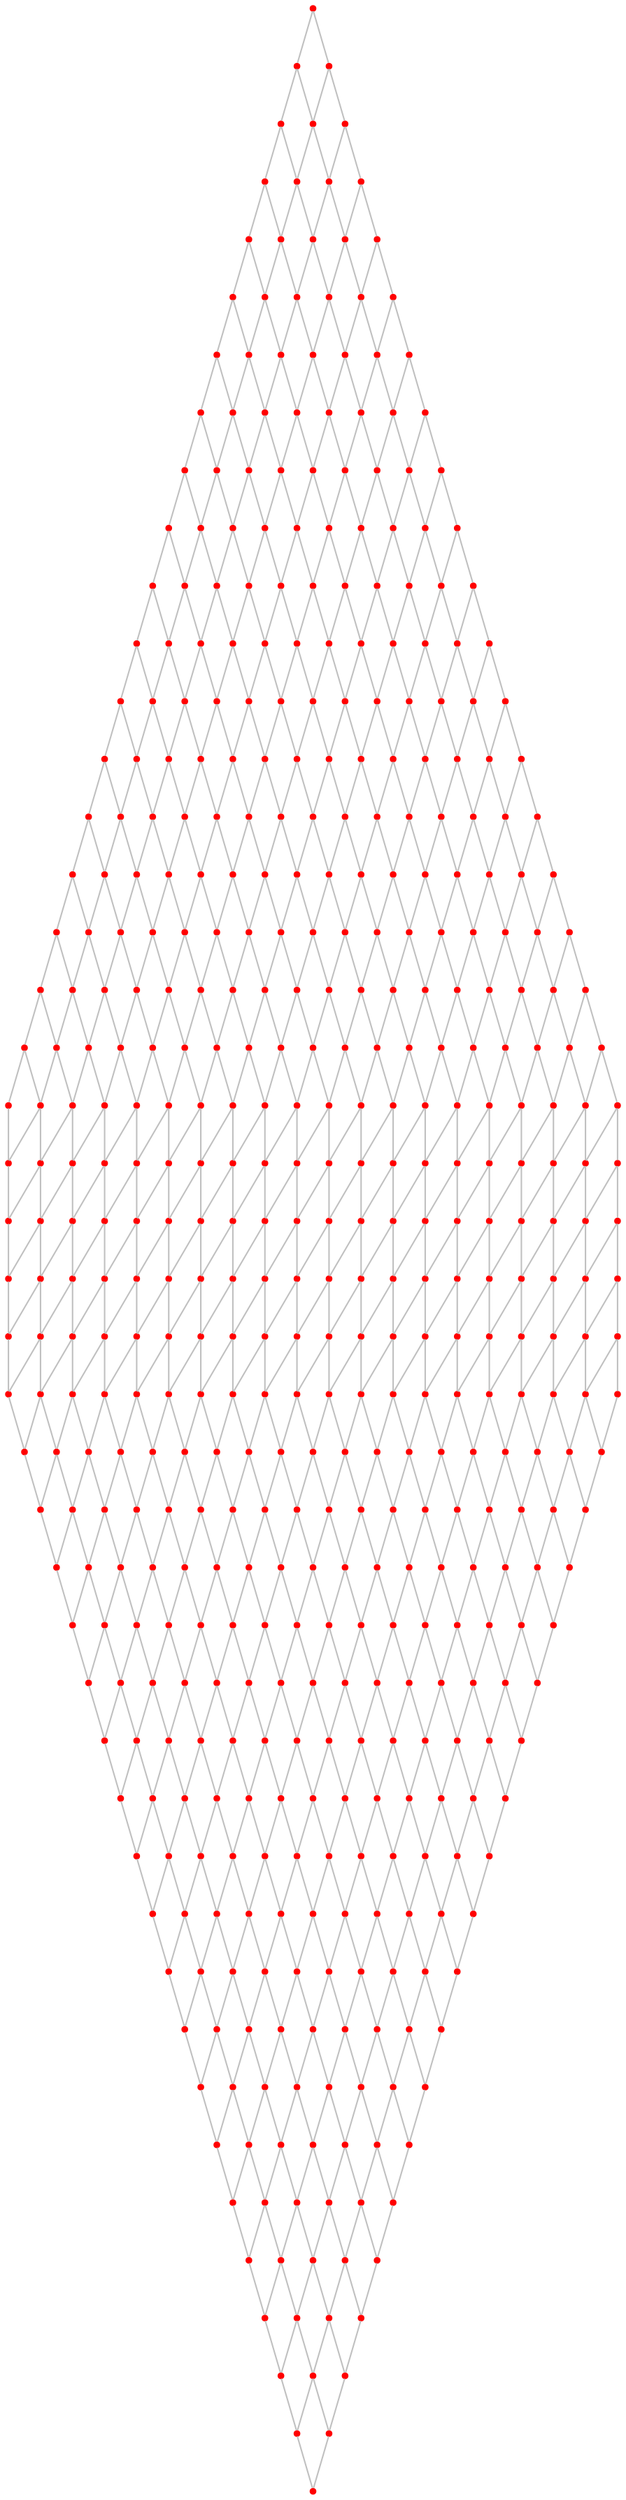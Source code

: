 graph {
	0 [color=red pos="0,0!" shape=point]
	1 [color=red pos="0,1!" shape=point]
	2 [color=red pos="0,2!" shape=point]
	3 [color=red pos="0,3!" shape=point]
	4 [color=red pos="0,4!" shape=point]
	5 [color=red pos="0,5!" shape=point]
	6 [color=red pos="0,6!" shape=point]
	7 [color=red pos="0,7!" shape=point]
	8 [color=red pos="0,8!" shape=point]
	9 [color=red pos="0,9!" shape=point]
	10 [color=red pos="0,10!" shape=point]
	11 [color=red pos="0,11!" shape=point]
	12 [color=red pos="0,12!" shape=point]
	13 [color=red pos="0,13!" shape=point]
	14 [color=red pos="0,14!" shape=point]
	15 [color=red pos="0,15!" shape=point]
	16 [color=red pos="0,16!" shape=point]
	17 [color=red pos="0,17!" shape=point]
	18 [color=red pos="0,18!" shape=point]
	19 [color=red pos="0,19!" shape=point]
	20 [color=red pos="1,0!" shape=point]
	21 [color=red pos="1,1!" shape=point]
	22 [color=red pos="1,2!" shape=point]
	23 [color=red pos="1,3!" shape=point]
	24 [color=red pos="1,4!" shape=point]
	25 [color=red pos="1,5!" shape=point]
	26 [color=red pos="1,6!" shape=point]
	27 [color=red pos="1,7!" shape=point]
	28 [color=red pos="1,8!" shape=point]
	29 [color=red pos="1,9!" shape=point]
	30 [color=red pos="1,10!" shape=point]
	31 [color=red pos="1,11!" shape=point]
	32 [color=red pos="1,12!" shape=point]
	33 [color=red pos="1,13!" shape=point]
	34 [color=red pos="1,14!" shape=point]
	35 [color=red pos="1,15!" shape=point]
	36 [color=red pos="1,16!" shape=point]
	37 [color=red pos="1,17!" shape=point]
	38 [color=red pos="1,18!" shape=point]
	39 [color=red pos="1,19!" shape=point]
	40 [color=red pos="2,0!" shape=point]
	41 [color=red pos="2,1!" shape=point]
	42 [color=red pos="2,2!" shape=point]
	43 [color=red pos="2,3!" shape=point]
	44 [color=red pos="2,4!" shape=point]
	45 [color=red pos="2,5!" shape=point]
	46 [color=red pos="2,6!" shape=point]
	47 [color=red pos="2,7!" shape=point]
	48 [color=red pos="2,8!" shape=point]
	49 [color=red pos="2,9!" shape=point]
	50 [color=red pos="2,10!" shape=point]
	51 [color=red pos="2,11!" shape=point]
	52 [color=red pos="2,12!" shape=point]
	53 [color=red pos="2,13!" shape=point]
	54 [color=red pos="2,14!" shape=point]
	55 [color=red pos="2,15!" shape=point]
	56 [color=red pos="2,16!" shape=point]
	57 [color=red pos="2,17!" shape=point]
	58 [color=red pos="2,18!" shape=point]
	59 [color=red pos="2,19!" shape=point]
	60 [color=red pos="3,0!" shape=point]
	61 [color=red pos="3,1!" shape=point]
	62 [color=red pos="3,2!" shape=point]
	63 [color=red pos="3,3!" shape=point]
	64 [color=red pos="3,4!" shape=point]
	65 [color=red pos="3,5!" shape=point]
	66 [color=red pos="3,6!" shape=point]
	67 [color=red pos="3,7!" shape=point]
	68 [color=red pos="3,8!" shape=point]
	69 [color=red pos="3,9!" shape=point]
	70 [color=red pos="3,10!" shape=point]
	71 [color=red pos="3,11!" shape=point]
	72 [color=red pos="3,12!" shape=point]
	73 [color=red pos="3,13!" shape=point]
	74 [color=red pos="3,14!" shape=point]
	75 [color=red pos="3,15!" shape=point]
	76 [color=red pos="3,16!" shape=point]
	77 [color=red pos="3,17!" shape=point]
	78 [color=red pos="3,18!" shape=point]
	79 [color=red pos="3,19!" shape=point]
	80 [color=red pos="4,0!" shape=point]
	81 [color=red pos="4,1!" shape=point]
	82 [color=red pos="4,2!" shape=point]
	83 [color=red pos="4,3!" shape=point]
	84 [color=red pos="4,4!" shape=point]
	85 [color=red pos="4,5!" shape=point]
	86 [color=red pos="4,6!" shape=point]
	87 [color=red pos="4,7!" shape=point]
	88 [color=red pos="4,8!" shape=point]
	89 [color=red pos="4,9!" shape=point]
	90 [color=red pos="4,10!" shape=point]
	91 [color=red pos="4,11!" shape=point]
	92 [color=red pos="4,12!" shape=point]
	93 [color=red pos="4,13!" shape=point]
	94 [color=red pos="4,14!" shape=point]
	95 [color=red pos="4,15!" shape=point]
	96 [color=red pos="4,16!" shape=point]
	97 [color=red pos="4,17!" shape=point]
	98 [color=red pos="4,18!" shape=point]
	99 [color=red pos="4,19!" shape=point]
	100 [color=red pos="5,0!" shape=point]
	101 [color=red pos="5,1!" shape=point]
	102 [color=red pos="5,2!" shape=point]
	103 [color=red pos="5,3!" shape=point]
	104 [color=red pos="5,4!" shape=point]
	105 [color=red pos="5,5!" shape=point]
	106 [color=red pos="5,6!" shape=point]
	107 [color=red pos="5,7!" shape=point]
	108 [color=red pos="5,8!" shape=point]
	109 [color=red pos="5,9!" shape=point]
	110 [color=red pos="5,10!" shape=point]
	111 [color=red pos="5,11!" shape=point]
	112 [color=red pos="5,12!" shape=point]
	113 [color=red pos="5,13!" shape=point]
	114 [color=red pos="5,14!" shape=point]
	115 [color=red pos="5,15!" shape=point]
	116 [color=red pos="5,16!" shape=point]
	117 [color=red pos="5,17!" shape=point]
	118 [color=red pos="5,18!" shape=point]
	119 [color=red pos="5,19!" shape=point]
	120 [color=red pos="6,0!" shape=point]
	121 [color=red pos="6,1!" shape=point]
	122 [color=red pos="6,2!" shape=point]
	123 [color=red pos="6,3!" shape=point]
	124 [color=red pos="6,4!" shape=point]
	125 [color=red pos="6,5!" shape=point]
	126 [color=red pos="6,6!" shape=point]
	127 [color=red pos="6,7!" shape=point]
	128 [color=red pos="6,8!" shape=point]
	129 [color=red pos="6,9!" shape=point]
	130 [color=red pos="6,10!" shape=point]
	131 [color=red pos="6,11!" shape=point]
	132 [color=red pos="6,12!" shape=point]
	133 [color=red pos="6,13!" shape=point]
	134 [color=red pos="6,14!" shape=point]
	135 [color=red pos="6,15!" shape=point]
	136 [color=red pos="6,16!" shape=point]
	137 [color=red pos="6,17!" shape=point]
	138 [color=red pos="6,18!" shape=point]
	139 [color=red pos="6,19!" shape=point]
	140 [color=red pos="7,0!" shape=point]
	141 [color=red pos="7,1!" shape=point]
	142 [color=red pos="7,2!" shape=point]
	143 [color=red pos="7,3!" shape=point]
	144 [color=red pos="7,4!" shape=point]
	145 [color=red pos="7,5!" shape=point]
	146 [color=red pos="7,6!" shape=point]
	147 [color=red pos="7,7!" shape=point]
	148 [color=red pos="7,8!" shape=point]
	149 [color=red pos="7,9!" shape=point]
	150 [color=red pos="7,10!" shape=point]
	151 [color=red pos="7,11!" shape=point]
	152 [color=red pos="7,12!" shape=point]
	153 [color=red pos="7,13!" shape=point]
	154 [color=red pos="7,14!" shape=point]
	155 [color=red pos="7,15!" shape=point]
	156 [color=red pos="7,16!" shape=point]
	157 [color=red pos="7,17!" shape=point]
	158 [color=red pos="7,18!" shape=point]
	159 [color=red pos="7,19!" shape=point]
	160 [color=red pos="8,0!" shape=point]
	161 [color=red pos="8,1!" shape=point]
	162 [color=red pos="8,2!" shape=point]
	163 [color=red pos="8,3!" shape=point]
	164 [color=red pos="8,4!" shape=point]
	165 [color=red pos="8,5!" shape=point]
	166 [color=red pos="8,6!" shape=point]
	167 [color=red pos="8,7!" shape=point]
	168 [color=red pos="8,8!" shape=point]
	169 [color=red pos="8,9!" shape=point]
	170 [color=red pos="8,10!" shape=point]
	171 [color=red pos="8,11!" shape=point]
	172 [color=red pos="8,12!" shape=point]
	173 [color=red pos="8,13!" shape=point]
	174 [color=red pos="8,14!" shape=point]
	175 [color=red pos="8,15!" shape=point]
	176 [color=red pos="8,16!" shape=point]
	177 [color=red pos="8,17!" shape=point]
	178 [color=red pos="8,18!" shape=point]
	179 [color=red pos="8,19!" shape=point]
	180 [color=red pos="9,0!" shape=point]
	181 [color=red pos="9,1!" shape=point]
	182 [color=red pos="9,2!" shape=point]
	183 [color=red pos="9,3!" shape=point]
	184 [color=red pos="9,4!" shape=point]
	185 [color=red pos="9,5!" shape=point]
	186 [color=red pos="9,6!" shape=point]
	187 [color=red pos="9,7!" shape=point]
	188 [color=red pos="9,8!" shape=point]
	189 [color=red pos="9,9!" shape=point]
	190 [color=red pos="9,10!" shape=point]
	191 [color=red pos="9,11!" shape=point]
	192 [color=red pos="9,12!" shape=point]
	193 [color=red pos="9,13!" shape=point]
	194 [color=red pos="9,14!" shape=point]
	195 [color=red pos="9,15!" shape=point]
	196 [color=red pos="9,16!" shape=point]
	197 [color=red pos="9,17!" shape=point]
	198 [color=red pos="9,18!" shape=point]
	199 [color=red pos="9,19!" shape=point]
	200 [color=red pos="10,0!" shape=point]
	201 [color=red pos="10,1!" shape=point]
	202 [color=red pos="10,2!" shape=point]
	203 [color=red pos="10,3!" shape=point]
	204 [color=red pos="10,4!" shape=point]
	205 [color=red pos="10,5!" shape=point]
	206 [color=red pos="10,6!" shape=point]
	207 [color=red pos="10,7!" shape=point]
	208 [color=red pos="10,8!" shape=point]
	209 [color=red pos="10,9!" shape=point]
	210 [color=red pos="10,10!" shape=point]
	211 [color=red pos="10,11!" shape=point]
	212 [color=red pos="10,12!" shape=point]
	213 [color=red pos="10,13!" shape=point]
	214 [color=red pos="10,14!" shape=point]
	215 [color=red pos="10,15!" shape=point]
	216 [color=red pos="10,16!" shape=point]
	217 [color=red pos="10,17!" shape=point]
	218 [color=red pos="10,18!" shape=point]
	219 [color=red pos="10,19!" shape=point]
	220 [color=red pos="11,0!" shape=point]
	221 [color=red pos="11,1!" shape=point]
	222 [color=red pos="11,2!" shape=point]
	223 [color=red pos="11,3!" shape=point]
	224 [color=red pos="11,4!" shape=point]
	225 [color=red pos="11,5!" shape=point]
	226 [color=red pos="11,6!" shape=point]
	227 [color=red pos="11,7!" shape=point]
	228 [color=red pos="11,8!" shape=point]
	229 [color=red pos="11,9!" shape=point]
	230 [color=red pos="11,10!" shape=point]
	231 [color=red pos="11,11!" shape=point]
	232 [color=red pos="11,12!" shape=point]
	233 [color=red pos="11,13!" shape=point]
	234 [color=red pos="11,14!" shape=point]
	235 [color=red pos="11,15!" shape=point]
	236 [color=red pos="11,16!" shape=point]
	237 [color=red pos="11,17!" shape=point]
	238 [color=red pos="11,18!" shape=point]
	239 [color=red pos="11,19!" shape=point]
	240 [color=red pos="12,0!" shape=point]
	241 [color=red pos="12,1!" shape=point]
	242 [color=red pos="12,2!" shape=point]
	243 [color=red pos="12,3!" shape=point]
	244 [color=red pos="12,4!" shape=point]
	245 [color=red pos="12,5!" shape=point]
	246 [color=red pos="12,6!" shape=point]
	247 [color=red pos="12,7!" shape=point]
	248 [color=red pos="12,8!" shape=point]
	249 [color=red pos="12,9!" shape=point]
	250 [color=red pos="12,10!" shape=point]
	251 [color=red pos="12,11!" shape=point]
	252 [color=red pos="12,12!" shape=point]
	253 [color=red pos="12,13!" shape=point]
	254 [color=red pos="12,14!" shape=point]
	255 [color=red pos="12,15!" shape=point]
	256 [color=red pos="12,16!" shape=point]
	257 [color=red pos="12,17!" shape=point]
	258 [color=red pos="12,18!" shape=point]
	259 [color=red pos="12,19!" shape=point]
	260 [color=red pos="13,0!" shape=point]
	261 [color=red pos="13,1!" shape=point]
	262 [color=red pos="13,2!" shape=point]
	263 [color=red pos="13,3!" shape=point]
	264 [color=red pos="13,4!" shape=point]
	265 [color=red pos="13,5!" shape=point]
	266 [color=red pos="13,6!" shape=point]
	267 [color=red pos="13,7!" shape=point]
	268 [color=red pos="13,8!" shape=point]
	269 [color=red pos="13,9!" shape=point]
	270 [color=red pos="13,10!" shape=point]
	271 [color=red pos="13,11!" shape=point]
	272 [color=red pos="13,12!" shape=point]
	273 [color=red pos="13,13!" shape=point]
	274 [color=red pos="13,14!" shape=point]
	275 [color=red pos="13,15!" shape=point]
	276 [color=red pos="13,16!" shape=point]
	277 [color=red pos="13,17!" shape=point]
	278 [color=red pos="13,18!" shape=point]
	279 [color=red pos="13,19!" shape=point]
	280 [color=red pos="14,0!" shape=point]
	281 [color=red pos="14,1!" shape=point]
	282 [color=red pos="14,2!" shape=point]
	283 [color=red pos="14,3!" shape=point]
	284 [color=red pos="14,4!" shape=point]
	285 [color=red pos="14,5!" shape=point]
	286 [color=red pos="14,6!" shape=point]
	287 [color=red pos="14,7!" shape=point]
	288 [color=red pos="14,8!" shape=point]
	289 [color=red pos="14,9!" shape=point]
	290 [color=red pos="14,10!" shape=point]
	291 [color=red pos="14,11!" shape=point]
	292 [color=red pos="14,12!" shape=point]
	293 [color=red pos="14,13!" shape=point]
	294 [color=red pos="14,14!" shape=point]
	295 [color=red pos="14,15!" shape=point]
	296 [color=red pos="14,16!" shape=point]
	297 [color=red pos="14,17!" shape=point]
	298 [color=red pos="14,18!" shape=point]
	299 [color=red pos="14,19!" shape=point]
	300 [color=red pos="15,0!" shape=point]
	301 [color=red pos="15,1!" shape=point]
	302 [color=red pos="15,2!" shape=point]
	303 [color=red pos="15,3!" shape=point]
	304 [color=red pos="15,4!" shape=point]
	305 [color=red pos="15,5!" shape=point]
	306 [color=red pos="15,6!" shape=point]
	307 [color=red pos="15,7!" shape=point]
	308 [color=red pos="15,8!" shape=point]
	309 [color=red pos="15,9!" shape=point]
	310 [color=red pos="15,10!" shape=point]
	311 [color=red pos="15,11!" shape=point]
	312 [color=red pos="15,12!" shape=point]
	313 [color=red pos="15,13!" shape=point]
	314 [color=red pos="15,14!" shape=point]
	315 [color=red pos="15,15!" shape=point]
	316 [color=red pos="15,16!" shape=point]
	317 [color=red pos="15,17!" shape=point]
	318 [color=red pos="15,18!" shape=point]
	319 [color=red pos="15,19!" shape=point]
	320 [color=red pos="16,0!" shape=point]
	321 [color=red pos="16,1!" shape=point]
	322 [color=red pos="16,2!" shape=point]
	323 [color=red pos="16,3!" shape=point]
	324 [color=red pos="16,4!" shape=point]
	325 [color=red pos="16,5!" shape=point]
	326 [color=red pos="16,6!" shape=point]
	327 [color=red pos="16,7!" shape=point]
	328 [color=red pos="16,8!" shape=point]
	329 [color=red pos="16,9!" shape=point]
	330 [color=red pos="16,10!" shape=point]
	331 [color=red pos="16,11!" shape=point]
	332 [color=red pos="16,12!" shape=point]
	333 [color=red pos="16,13!" shape=point]
	334 [color=red pos="16,14!" shape=point]
	335 [color=red pos="16,15!" shape=point]
	336 [color=red pos="16,16!" shape=point]
	337 [color=red pos="16,17!" shape=point]
	338 [color=red pos="16,18!" shape=point]
	339 [color=red pos="16,19!" shape=point]
	340 [color=red pos="17,0!" shape=point]
	341 [color=red pos="17,1!" shape=point]
	342 [color=red pos="17,2!" shape=point]
	343 [color=red pos="17,3!" shape=point]
	344 [color=red pos="17,4!" shape=point]
	345 [color=red pos="17,5!" shape=point]
	346 [color=red pos="17,6!" shape=point]
	347 [color=red pos="17,7!" shape=point]
	348 [color=red pos="17,8!" shape=point]
	349 [color=red pos="17,9!" shape=point]
	350 [color=red pos="17,10!" shape=point]
	351 [color=red pos="17,11!" shape=point]
	352 [color=red pos="17,12!" shape=point]
	353 [color=red pos="17,13!" shape=point]
	354 [color=red pos="17,14!" shape=point]
	355 [color=red pos="17,15!" shape=point]
	356 [color=red pos="17,16!" shape=point]
	357 [color=red pos="17,17!" shape=point]
	358 [color=red pos="17,18!" shape=point]
	359 [color=red pos="17,19!" shape=point]
	360 [color=red pos="18,0!" shape=point]
	361 [color=red pos="18,1!" shape=point]
	362 [color=red pos="18,2!" shape=point]
	363 [color=red pos="18,3!" shape=point]
	364 [color=red pos="18,4!" shape=point]
	365 [color=red pos="18,5!" shape=point]
	366 [color=red pos="18,6!" shape=point]
	367 [color=red pos="18,7!" shape=point]
	368 [color=red pos="18,8!" shape=point]
	369 [color=red pos="18,9!" shape=point]
	370 [color=red pos="18,10!" shape=point]
	371 [color=red pos="18,11!" shape=point]
	372 [color=red pos="18,12!" shape=point]
	373 [color=red pos="18,13!" shape=point]
	374 [color=red pos="18,14!" shape=point]
	375 [color=red pos="18,15!" shape=point]
	376 [color=red pos="18,16!" shape=point]
	377 [color=red pos="18,17!" shape=point]
	378 [color=red pos="18,18!" shape=point]
	379 [color=red pos="18,19!" shape=point]
	380 [color=red pos="19,0!" shape=point]
	381 [color=red pos="19,1!" shape=point]
	382 [color=red pos="19,2!" shape=point]
	383 [color=red pos="19,3!" shape=point]
	384 [color=red pos="19,4!" shape=point]
	385 [color=red pos="19,5!" shape=point]
	386 [color=red pos="19,6!" shape=point]
	387 [color=red pos="19,7!" shape=point]
	388 [color=red pos="19,8!" shape=point]
	389 [color=red pos="19,9!" shape=point]
	390 [color=red pos="19,10!" shape=point]
	391 [color=red pos="19,11!" shape=point]
	392 [color=red pos="19,12!" shape=point]
	393 [color=red pos="19,13!" shape=point]
	394 [color=red pos="19,14!" shape=point]
	395 [color=red pos="19,15!" shape=point]
	396 [color=red pos="19,16!" shape=point]
	397 [color=red pos="19,17!" shape=point]
	398 [color=red pos="19,18!" shape=point]
	399 [color=red pos="19,19!" shape=point]
	400 [color=red pos="20,0!" shape=point]
	401 [color=red pos="20,1!" shape=point]
	402 [color=red pos="20,2!" shape=point]
	403 [color=red pos="20,3!" shape=point]
	404 [color=red pos="20,4!" shape=point]
	405 [color=red pos="20,5!" shape=point]
	406 [color=red pos="20,6!" shape=point]
	407 [color=red pos="20,7!" shape=point]
	408 [color=red pos="20,8!" shape=point]
	409 [color=red pos="20,9!" shape=point]
	410 [color=red pos="20,10!" shape=point]
	411 [color=red pos="20,11!" shape=point]
	412 [color=red pos="20,12!" shape=point]
	413 [color=red pos="20,13!" shape=point]
	414 [color=red pos="20,14!" shape=point]
	415 [color=red pos="20,15!" shape=point]
	416 [color=red pos="20,16!" shape=point]
	417 [color=red pos="20,17!" shape=point]
	418 [color=red pos="20,18!" shape=point]
	419 [color=red pos="20,19!" shape=point]
	420 [color=red pos="21,0!" shape=point]
	421 [color=red pos="21,1!" shape=point]
	422 [color=red pos="21,2!" shape=point]
	423 [color=red pos="21,3!" shape=point]
	424 [color=red pos="21,4!" shape=point]
	425 [color=red pos="21,5!" shape=point]
	426 [color=red pos="21,6!" shape=point]
	427 [color=red pos="21,7!" shape=point]
	428 [color=red pos="21,8!" shape=point]
	429 [color=red pos="21,9!" shape=point]
	430 [color=red pos="21,10!" shape=point]
	431 [color=red pos="21,11!" shape=point]
	432 [color=red pos="21,12!" shape=point]
	433 [color=red pos="21,13!" shape=point]
	434 [color=red pos="21,14!" shape=point]
	435 [color=red pos="21,15!" shape=point]
	436 [color=red pos="21,16!" shape=point]
	437 [color=red pos="21,17!" shape=point]
	438 [color=red pos="21,18!" shape=point]
	439 [color=red pos="21,19!" shape=point]
	440 [color=red pos="22,0!" shape=point]
	441 [color=red pos="22,1!" shape=point]
	442 [color=red pos="22,2!" shape=point]
	443 [color=red pos="22,3!" shape=point]
	444 [color=red pos="22,4!" shape=point]
	445 [color=red pos="22,5!" shape=point]
	446 [color=red pos="22,6!" shape=point]
	447 [color=red pos="22,7!" shape=point]
	448 [color=red pos="22,8!" shape=point]
	449 [color=red pos="22,9!" shape=point]
	450 [color=red pos="22,10!" shape=point]
	451 [color=red pos="22,11!" shape=point]
	452 [color=red pos="22,12!" shape=point]
	453 [color=red pos="22,13!" shape=point]
	454 [color=red pos="22,14!" shape=point]
	455 [color=red pos="22,15!" shape=point]
	456 [color=red pos="22,16!" shape=point]
	457 [color=red pos="22,17!" shape=point]
	458 [color=red pos="22,18!" shape=point]
	459 [color=red pos="22,19!" shape=point]
	460 [color=red pos="23,0!" shape=point]
	461 [color=red pos="23,1!" shape=point]
	462 [color=red pos="23,2!" shape=point]
	463 [color=red pos="23,3!" shape=point]
	464 [color=red pos="23,4!" shape=point]
	465 [color=red pos="23,5!" shape=point]
	466 [color=red pos="23,6!" shape=point]
	467 [color=red pos="23,7!" shape=point]
	468 [color=red pos="23,8!" shape=point]
	469 [color=red pos="23,9!" shape=point]
	470 [color=red pos="23,10!" shape=point]
	471 [color=red pos="23,11!" shape=point]
	472 [color=red pos="23,12!" shape=point]
	473 [color=red pos="23,13!" shape=point]
	474 [color=red pos="23,14!" shape=point]
	475 [color=red pos="23,15!" shape=point]
	476 [color=red pos="23,16!" shape=point]
	477 [color=red pos="23,17!" shape=point]
	478 [color=red pos="23,18!" shape=point]
	479 [color=red pos="23,19!" shape=point]
	480 [color=red pos="24,0!" shape=point]
	481 [color=red pos="24,1!" shape=point]
	482 [color=red pos="24,2!" shape=point]
	483 [color=red pos="24,3!" shape=point]
	484 [color=red pos="24,4!" shape=point]
	485 [color=red pos="24,5!" shape=point]
	486 [color=red pos="24,6!" shape=point]
	487 [color=red pos="24,7!" shape=point]
	488 [color=red pos="24,8!" shape=point]
	489 [color=red pos="24,9!" shape=point]
	490 [color=red pos="24,10!" shape=point]
	491 [color=red pos="24,11!" shape=point]
	492 [color=red pos="24,12!" shape=point]
	493 [color=red pos="24,13!" shape=point]
	494 [color=red pos="24,14!" shape=point]
	495 [color=red pos="24,15!" shape=point]
	496 [color=red pos="24,16!" shape=point]
	497 [color=red pos="24,17!" shape=point]
	498 [color=red pos="24,18!" shape=point]
	499 [color=red pos="24,19!" shape=point]
	0 -- 1 [color=gray]
	0 -- 20 [color=gray]
	1 -- 2 [color=gray]
	1 -- 21 [color=gray]
	2 -- 3 [color=gray]
	2 -- 22 [color=gray]
	3 -- 4 [color=gray]
	3 -- 23 [color=gray]
	4 -- 5 [color=gray]
	4 -- 24 [color=gray]
	5 -- 6 [color=gray]
	5 -- 25 [color=gray]
	6 -- 7 [color=gray]
	6 -- 26 [color=gray]
	7 -- 8 [color=gray]
	7 -- 27 [color=gray]
	8 -- 9 [color=gray]
	8 -- 28 [color=gray]
	9 -- 10 [color=gray]
	9 -- 29 [color=gray]
	10 -- 11 [color=gray]
	10 -- 30 [color=gray]
	11 -- 12 [color=gray]
	11 -- 31 [color=gray]
	12 -- 13 [color=gray]
	12 -- 32 [color=gray]
	13 -- 14 [color=gray]
	13 -- 33 [color=gray]
	14 -- 15 [color=gray]
	14 -- 34 [color=gray]
	15 -- 16 [color=gray]
	15 -- 35 [color=gray]
	16 -- 17 [color=gray]
	16 -- 36 [color=gray]
	17 -- 18 [color=gray]
	17 -- 37 [color=gray]
	18 -- 19 [color=gray]
	18 -- 38 [color=gray]
	19 -- 39 [color=gray]
	20 -- 21 [color=gray]
	20 -- 40 [color=gray]
	21 -- 22 [color=gray]
	21 -- 41 [color=gray]
	22 -- 23 [color=gray]
	22 -- 42 [color=gray]
	23 -- 24 [color=gray]
	23 -- 43 [color=gray]
	24 -- 25 [color=gray]
	24 -- 44 [color=gray]
	25 -- 26 [color=gray]
	25 -- 45 [color=gray]
	26 -- 27 [color=gray]
	26 -- 46 [color=gray]
	27 -- 28 [color=gray]
	27 -- 47 [color=gray]
	28 -- 29 [color=gray]
	28 -- 48 [color=gray]
	29 -- 30 [color=gray]
	29 -- 49 [color=gray]
	30 -- 31 [color=gray]
	30 -- 50 [color=gray]
	31 -- 32 [color=gray]
	31 -- 51 [color=gray]
	32 -- 33 [color=gray]
	32 -- 52 [color=gray]
	33 -- 34 [color=gray]
	33 -- 53 [color=gray]
	34 -- 35 [color=gray]
	34 -- 54 [color=gray]
	35 -- 36 [color=gray]
	35 -- 55 [color=gray]
	36 -- 37 [color=gray]
	36 -- 56 [color=gray]
	37 -- 38 [color=gray]
	37 -- 57 [color=gray]
	38 -- 39 [color=gray]
	38 -- 58 [color=gray]
	39 -- 59 [color=gray]
	40 -- 41 [color=gray]
	40 -- 60 [color=gray]
	41 -- 42 [color=gray]
	41 -- 61 [color=gray]
	42 -- 43 [color=gray]
	42 -- 62 [color=gray]
	43 -- 44 [color=gray]
	43 -- 63 [color=gray]
	44 -- 45 [color=gray]
	44 -- 64 [color=gray]
	45 -- 46 [color=gray]
	45 -- 65 [color=gray]
	46 -- 47 [color=gray]
	46 -- 66 [color=gray]
	47 -- 48 [color=gray]
	47 -- 67 [color=gray]
	48 -- 49 [color=gray]
	48 -- 68 [color=gray]
	49 -- 50 [color=gray]
	49 -- 69 [color=gray]
	50 -- 51 [color=gray]
	50 -- 70 [color=gray]
	51 -- 52 [color=gray]
	51 -- 71 [color=gray]
	52 -- 53 [color=gray]
	52 -- 72 [color=gray]
	53 -- 54 [color=gray]
	53 -- 73 [color=gray]
	54 -- 55 [color=gray]
	54 -- 74 [color=gray]
	55 -- 56 [color=gray]
	55 -- 75 [color=gray]
	56 -- 57 [color=gray]
	56 -- 76 [color=gray]
	57 -- 58 [color=gray]
	57 -- 77 [color=gray]
	58 -- 59 [color=gray]
	58 -- 78 [color=gray]
	59 -- 79 [color=gray]
	60 -- 61 [color=gray]
	60 -- 80 [color=gray]
	61 -- 62 [color=gray]
	61 -- 81 [color=gray]
	62 -- 63 [color=gray]
	62 -- 82 [color=gray]
	63 -- 64 [color=gray]
	63 -- 83 [color=gray]
	64 -- 65 [color=gray]
	64 -- 84 [color=gray]
	65 -- 66 [color=gray]
	65 -- 85 [color=gray]
	66 -- 67 [color=gray]
	66 -- 86 [color=gray]
	67 -- 68 [color=gray]
	67 -- 87 [color=gray]
	68 -- 69 [color=gray]
	68 -- 88 [color=gray]
	69 -- 70 [color=gray]
	69 -- 89 [color=gray]
	70 -- 71 [color=gray]
	70 -- 90 [color=gray]
	71 -- 72 [color=gray]
	71 -- 91 [color=gray]
	72 -- 73 [color=gray]
	72 -- 92 [color=gray]
	73 -- 74 [color=gray]
	73 -- 93 [color=gray]
	74 -- 75 [color=gray]
	74 -- 94 [color=gray]
	75 -- 76 [color=gray]
	75 -- 95 [color=gray]
	76 -- 77 [color=gray]
	76 -- 96 [color=gray]
	77 -- 78 [color=gray]
	77 -- 97 [color=gray]
	78 -- 79 [color=gray]
	78 -- 98 [color=gray]
	79 -- 99 [color=gray]
	80 -- 81 [color=gray]
	80 -- 100 [color=gray]
	81 -- 82 [color=gray]
	81 -- 101 [color=gray]
	82 -- 83 [color=gray]
	82 -- 102 [color=gray]
	83 -- 84 [color=gray]
	83 -- 103 [color=gray]
	84 -- 85 [color=gray]
	84 -- 104 [color=gray]
	85 -- 86 [color=gray]
	85 -- 105 [color=gray]
	86 -- 87 [color=gray]
	86 -- 106 [color=gray]
	87 -- 88 [color=gray]
	87 -- 107 [color=gray]
	88 -- 89 [color=gray]
	88 -- 108 [color=gray]
	89 -- 90 [color=gray]
	89 -- 109 [color=gray]
	90 -- 91 [color=gray]
	90 -- 110 [color=gray]
	91 -- 92 [color=gray]
	91 -- 111 [color=gray]
	92 -- 93 [color=gray]
	92 -- 112 [color=gray]
	93 -- 94 [color=gray]
	93 -- 113 [color=gray]
	94 -- 95 [color=gray]
	94 -- 114 [color=gray]
	95 -- 96 [color=gray]
	95 -- 115 [color=gray]
	96 -- 97 [color=gray]
	96 -- 116 [color=gray]
	97 -- 98 [color=gray]
	97 -- 117 [color=gray]
	98 -- 99 [color=gray]
	98 -- 118 [color=gray]
	99 -- 119 [color=gray]
	100 -- 101 [color=gray]
	100 -- 120 [color=gray]
	101 -- 102 [color=gray]
	101 -- 121 [color=gray]
	102 -- 103 [color=gray]
	102 -- 122 [color=gray]
	103 -- 104 [color=gray]
	103 -- 123 [color=gray]
	104 -- 105 [color=gray]
	104 -- 124 [color=gray]
	105 -- 106 [color=gray]
	105 -- 125 [color=gray]
	106 -- 107 [color=gray]
	106 -- 126 [color=gray]
	107 -- 108 [color=gray]
	107 -- 127 [color=gray]
	108 -- 109 [color=gray]
	108 -- 128 [color=gray]
	109 -- 110 [color=gray]
	109 -- 129 [color=gray]
	110 -- 111 [color=gray]
	110 -- 130 [color=gray]
	111 -- 112 [color=gray]
	111 -- 131 [color=gray]
	112 -- 113 [color=gray]
	112 -- 132 [color=gray]
	113 -- 114 [color=gray]
	113 -- 133 [color=gray]
	114 -- 115 [color=gray]
	114 -- 134 [color=gray]
	115 -- 116 [color=gray]
	115 -- 135 [color=gray]
	116 -- 117 [color=gray]
	116 -- 136 [color=gray]
	117 -- 118 [color=gray]
	117 -- 137 [color=gray]
	118 -- 119 [color=gray]
	118 -- 138 [color=gray]
	119 -- 139 [color=gray]
	120 -- 121 [color=gray]
	120 -- 140 [color=gray]
	121 -- 122 [color=gray]
	121 -- 141 [color=gray]
	122 -- 123 [color=gray]
	122 -- 142 [color=gray]
	123 -- 124 [color=gray]
	123 -- 143 [color=gray]
	124 -- 125 [color=gray]
	124 -- 144 [color=gray]
	125 -- 126 [color=gray]
	125 -- 145 [color=gray]
	126 -- 127 [color=gray]
	126 -- 146 [color=gray]
	127 -- 128 [color=gray]
	127 -- 147 [color=gray]
	128 -- 129 [color=gray]
	128 -- 148 [color=gray]
	129 -- 130 [color=gray]
	129 -- 149 [color=gray]
	130 -- 131 [color=gray]
	130 -- 150 [color=gray]
	131 -- 132 [color=gray]
	131 -- 151 [color=gray]
	132 -- 133 [color=gray]
	132 -- 152 [color=gray]
	133 -- 134 [color=gray]
	133 -- 153 [color=gray]
	134 -- 135 [color=gray]
	134 -- 154 [color=gray]
	135 -- 136 [color=gray]
	135 -- 155 [color=gray]
	136 -- 137 [color=gray]
	136 -- 156 [color=gray]
	137 -- 138 [color=gray]
	137 -- 157 [color=gray]
	138 -- 139 [color=gray]
	138 -- 158 [color=gray]
	139 -- 159 [color=gray]
	140 -- 141 [color=gray]
	140 -- 160 [color=gray]
	141 -- 142 [color=gray]
	141 -- 161 [color=gray]
	142 -- 143 [color=gray]
	142 -- 162 [color=gray]
	143 -- 144 [color=gray]
	143 -- 163 [color=gray]
	144 -- 145 [color=gray]
	144 -- 164 [color=gray]
	145 -- 146 [color=gray]
	145 -- 165 [color=gray]
	146 -- 147 [color=gray]
	146 -- 166 [color=gray]
	147 -- 148 [color=gray]
	147 -- 167 [color=gray]
	148 -- 149 [color=gray]
	148 -- 168 [color=gray]
	149 -- 150 [color=gray]
	149 -- 169 [color=gray]
	150 -- 151 [color=gray]
	150 -- 170 [color=gray]
	151 -- 152 [color=gray]
	151 -- 171 [color=gray]
	152 -- 153 [color=gray]
	152 -- 172 [color=gray]
	153 -- 154 [color=gray]
	153 -- 173 [color=gray]
	154 -- 155 [color=gray]
	154 -- 174 [color=gray]
	155 -- 156 [color=gray]
	155 -- 175 [color=gray]
	156 -- 157 [color=gray]
	156 -- 176 [color=gray]
	157 -- 158 [color=gray]
	157 -- 177 [color=gray]
	158 -- 159 [color=gray]
	158 -- 178 [color=gray]
	159 -- 179 [color=gray]
	160 -- 161 [color=gray]
	160 -- 180 [color=gray]
	161 -- 162 [color=gray]
	161 -- 181 [color=gray]
	162 -- 163 [color=gray]
	162 -- 182 [color=gray]
	163 -- 164 [color=gray]
	163 -- 183 [color=gray]
	164 -- 165 [color=gray]
	164 -- 184 [color=gray]
	165 -- 166 [color=gray]
	165 -- 185 [color=gray]
	166 -- 167 [color=gray]
	166 -- 186 [color=gray]
	167 -- 168 [color=gray]
	167 -- 187 [color=gray]
	168 -- 169 [color=gray]
	168 -- 188 [color=gray]
	169 -- 170 [color=gray]
	169 -- 189 [color=gray]
	170 -- 171 [color=gray]
	170 -- 190 [color=gray]
	171 -- 172 [color=gray]
	171 -- 191 [color=gray]
	172 -- 173 [color=gray]
	172 -- 192 [color=gray]
	173 -- 174 [color=gray]
	173 -- 193 [color=gray]
	174 -- 175 [color=gray]
	174 -- 194 [color=gray]
	175 -- 176 [color=gray]
	175 -- 195 [color=gray]
	176 -- 177 [color=gray]
	176 -- 196 [color=gray]
	177 -- 178 [color=gray]
	177 -- 197 [color=gray]
	178 -- 179 [color=gray]
	178 -- 198 [color=gray]
	179 -- 199 [color=gray]
	180 -- 181 [color=gray]
	180 -- 200 [color=gray]
	181 -- 182 [color=gray]
	181 -- 201 [color=gray]
	182 -- 183 [color=gray]
	182 -- 202 [color=gray]
	183 -- 184 [color=gray]
	183 -- 203 [color=gray]
	184 -- 185 [color=gray]
	184 -- 204 [color=gray]
	185 -- 186 [color=gray]
	185 -- 205 [color=gray]
	186 -- 187 [color=gray]
	186 -- 206 [color=gray]
	187 -- 188 [color=gray]
	187 -- 207 [color=gray]
	188 -- 189 [color=gray]
	188 -- 208 [color=gray]
	189 -- 190 [color=gray]
	189 -- 209 [color=gray]
	190 -- 191 [color=gray]
	190 -- 210 [color=gray]
	191 -- 192 [color=gray]
	191 -- 211 [color=gray]
	192 -- 193 [color=gray]
	192 -- 212 [color=gray]
	193 -- 194 [color=gray]
	193 -- 213 [color=gray]
	194 -- 195 [color=gray]
	194 -- 214 [color=gray]
	195 -- 196 [color=gray]
	195 -- 215 [color=gray]
	196 -- 197 [color=gray]
	196 -- 216 [color=gray]
	197 -- 198 [color=gray]
	197 -- 217 [color=gray]
	198 -- 199 [color=gray]
	198 -- 218 [color=gray]
	199 -- 219 [color=gray]
	200 -- 201 [color=gray]
	200 -- 220 [color=gray]
	201 -- 202 [color=gray]
	201 -- 221 [color=gray]
	202 -- 203 [color=gray]
	202 -- 222 [color=gray]
	203 -- 204 [color=gray]
	203 -- 223 [color=gray]
	204 -- 205 [color=gray]
	204 -- 224 [color=gray]
	205 -- 206 [color=gray]
	205 -- 225 [color=gray]
	206 -- 207 [color=gray]
	206 -- 226 [color=gray]
	207 -- 208 [color=gray]
	207 -- 227 [color=gray]
	208 -- 209 [color=gray]
	208 -- 228 [color=gray]
	209 -- 210 [color=gray]
	209 -- 229 [color=gray]
	210 -- 211 [color=gray]
	210 -- 230 [color=gray]
	211 -- 212 [color=gray]
	211 -- 231 [color=gray]
	212 -- 213 [color=gray]
	212 -- 232 [color=gray]
	213 -- 214 [color=gray]
	213 -- 233 [color=gray]
	214 -- 215 [color=gray]
	214 -- 234 [color=gray]
	215 -- 216 [color=gray]
	215 -- 235 [color=gray]
	216 -- 217 [color=gray]
	216 -- 236 [color=gray]
	217 -- 218 [color=gray]
	217 -- 237 [color=gray]
	218 -- 219 [color=gray]
	218 -- 238 [color=gray]
	219 -- 239 [color=gray]
	220 -- 221 [color=gray]
	220 -- 240 [color=gray]
	221 -- 222 [color=gray]
	221 -- 241 [color=gray]
	222 -- 223 [color=gray]
	222 -- 242 [color=gray]
	223 -- 224 [color=gray]
	223 -- 243 [color=gray]
	224 -- 225 [color=gray]
	224 -- 244 [color=gray]
	225 -- 226 [color=gray]
	225 -- 245 [color=gray]
	226 -- 227 [color=gray]
	226 -- 246 [color=gray]
	227 -- 228 [color=gray]
	227 -- 247 [color=gray]
	228 -- 229 [color=gray]
	228 -- 248 [color=gray]
	229 -- 230 [color=gray]
	229 -- 249 [color=gray]
	230 -- 231 [color=gray]
	230 -- 250 [color=gray]
	231 -- 232 [color=gray]
	231 -- 251 [color=gray]
	232 -- 233 [color=gray]
	232 -- 252 [color=gray]
	233 -- 234 [color=gray]
	233 -- 253 [color=gray]
	234 -- 235 [color=gray]
	234 -- 254 [color=gray]
	235 -- 236 [color=gray]
	235 -- 255 [color=gray]
	236 -- 237 [color=gray]
	236 -- 256 [color=gray]
	237 -- 238 [color=gray]
	237 -- 257 [color=gray]
	238 -- 239 [color=gray]
	238 -- 258 [color=gray]
	239 -- 259 [color=gray]
	240 -- 241 [color=gray]
	240 -- 260 [color=gray]
	241 -- 242 [color=gray]
	241 -- 261 [color=gray]
	242 -- 243 [color=gray]
	242 -- 262 [color=gray]
	243 -- 244 [color=gray]
	243 -- 263 [color=gray]
	244 -- 245 [color=gray]
	244 -- 264 [color=gray]
	245 -- 246 [color=gray]
	245 -- 265 [color=gray]
	246 -- 247 [color=gray]
	246 -- 266 [color=gray]
	247 -- 248 [color=gray]
	247 -- 267 [color=gray]
	248 -- 249 [color=gray]
	248 -- 268 [color=gray]
	249 -- 250 [color=gray]
	249 -- 269 [color=gray]
	250 -- 251 [color=gray]
	250 -- 270 [color=gray]
	251 -- 252 [color=gray]
	251 -- 271 [color=gray]
	252 -- 253 [color=gray]
	252 -- 272 [color=gray]
	253 -- 254 [color=gray]
	253 -- 273 [color=gray]
	254 -- 255 [color=gray]
	254 -- 274 [color=gray]
	255 -- 256 [color=gray]
	255 -- 275 [color=gray]
	256 -- 257 [color=gray]
	256 -- 276 [color=gray]
	257 -- 258 [color=gray]
	257 -- 277 [color=gray]
	258 -- 259 [color=gray]
	258 -- 278 [color=gray]
	259 -- 279 [color=gray]
	260 -- 261 [color=gray]
	260 -- 280 [color=gray]
	261 -- 262 [color=gray]
	261 -- 281 [color=gray]
	262 -- 263 [color=gray]
	262 -- 282 [color=gray]
	263 -- 264 [color=gray]
	263 -- 283 [color=gray]
	264 -- 265 [color=gray]
	264 -- 284 [color=gray]
	265 -- 266 [color=gray]
	265 -- 285 [color=gray]
	266 -- 267 [color=gray]
	266 -- 286 [color=gray]
	267 -- 268 [color=gray]
	267 -- 287 [color=gray]
	268 -- 269 [color=gray]
	268 -- 288 [color=gray]
	269 -- 270 [color=gray]
	269 -- 289 [color=gray]
	270 -- 271 [color=gray]
	270 -- 290 [color=gray]
	271 -- 272 [color=gray]
	271 -- 291 [color=gray]
	272 -- 273 [color=gray]
	272 -- 292 [color=gray]
	273 -- 274 [color=gray]
	273 -- 293 [color=gray]
	274 -- 275 [color=gray]
	274 -- 294 [color=gray]
	275 -- 276 [color=gray]
	275 -- 295 [color=gray]
	276 -- 277 [color=gray]
	276 -- 296 [color=gray]
	277 -- 278 [color=gray]
	277 -- 297 [color=gray]
	278 -- 279 [color=gray]
	278 -- 298 [color=gray]
	279 -- 299 [color=gray]
	280 -- 281 [color=gray]
	280 -- 300 [color=gray]
	281 -- 282 [color=gray]
	281 -- 301 [color=gray]
	282 -- 283 [color=gray]
	282 -- 302 [color=gray]
	283 -- 284 [color=gray]
	283 -- 303 [color=gray]
	284 -- 285 [color=gray]
	284 -- 304 [color=gray]
	285 -- 286 [color=gray]
	285 -- 305 [color=gray]
	286 -- 287 [color=gray]
	286 -- 306 [color=gray]
	287 -- 288 [color=gray]
	287 -- 307 [color=gray]
	288 -- 289 [color=gray]
	288 -- 308 [color=gray]
	289 -- 290 [color=gray]
	289 -- 309 [color=gray]
	290 -- 291 [color=gray]
	290 -- 310 [color=gray]
	291 -- 292 [color=gray]
	291 -- 311 [color=gray]
	292 -- 293 [color=gray]
	292 -- 312 [color=gray]
	293 -- 294 [color=gray]
	293 -- 313 [color=gray]
	294 -- 295 [color=gray]
	294 -- 314 [color=gray]
	295 -- 296 [color=gray]
	295 -- 315 [color=gray]
	296 -- 297 [color=gray]
	296 -- 316 [color=gray]
	297 -- 298 [color=gray]
	297 -- 317 [color=gray]
	298 -- 299 [color=gray]
	298 -- 318 [color=gray]
	299 -- 319 [color=gray]
	300 -- 301 [color=gray]
	300 -- 320 [color=gray]
	301 -- 302 [color=gray]
	301 -- 321 [color=gray]
	302 -- 303 [color=gray]
	302 -- 322 [color=gray]
	303 -- 304 [color=gray]
	303 -- 323 [color=gray]
	304 -- 305 [color=gray]
	304 -- 324 [color=gray]
	305 -- 306 [color=gray]
	305 -- 325 [color=gray]
	306 -- 307 [color=gray]
	306 -- 326 [color=gray]
	307 -- 308 [color=gray]
	307 -- 327 [color=gray]
	308 -- 309 [color=gray]
	308 -- 328 [color=gray]
	309 -- 310 [color=gray]
	309 -- 329 [color=gray]
	310 -- 311 [color=gray]
	310 -- 330 [color=gray]
	311 -- 312 [color=gray]
	311 -- 331 [color=gray]
	312 -- 313 [color=gray]
	312 -- 332 [color=gray]
	313 -- 314 [color=gray]
	313 -- 333 [color=gray]
	314 -- 315 [color=gray]
	314 -- 334 [color=gray]
	315 -- 316 [color=gray]
	315 -- 335 [color=gray]
	316 -- 317 [color=gray]
	316 -- 336 [color=gray]
	317 -- 318 [color=gray]
	317 -- 337 [color=gray]
	318 -- 319 [color=gray]
	318 -- 338 [color=gray]
	319 -- 339 [color=gray]
	320 -- 321 [color=gray]
	320 -- 340 [color=gray]
	321 -- 322 [color=gray]
	321 -- 341 [color=gray]
	322 -- 323 [color=gray]
	322 -- 342 [color=gray]
	323 -- 324 [color=gray]
	323 -- 343 [color=gray]
	324 -- 325 [color=gray]
	324 -- 344 [color=gray]
	325 -- 326 [color=gray]
	325 -- 345 [color=gray]
	326 -- 327 [color=gray]
	326 -- 346 [color=gray]
	327 -- 328 [color=gray]
	327 -- 347 [color=gray]
	328 -- 329 [color=gray]
	328 -- 348 [color=gray]
	329 -- 330 [color=gray]
	329 -- 349 [color=gray]
	330 -- 331 [color=gray]
	330 -- 350 [color=gray]
	331 -- 332 [color=gray]
	331 -- 351 [color=gray]
	332 -- 333 [color=gray]
	332 -- 352 [color=gray]
	333 -- 334 [color=gray]
	333 -- 353 [color=gray]
	334 -- 335 [color=gray]
	334 -- 354 [color=gray]
	335 -- 336 [color=gray]
	335 -- 355 [color=gray]
	336 -- 337 [color=gray]
	336 -- 356 [color=gray]
	337 -- 338 [color=gray]
	337 -- 357 [color=gray]
	338 -- 339 [color=gray]
	338 -- 358 [color=gray]
	339 -- 359 [color=gray]
	340 -- 341 [color=gray]
	340 -- 360 [color=gray]
	341 -- 342 [color=gray]
	341 -- 361 [color=gray]
	342 -- 343 [color=gray]
	342 -- 362 [color=gray]
	343 -- 344 [color=gray]
	343 -- 363 [color=gray]
	344 -- 345 [color=gray]
	344 -- 364 [color=gray]
	345 -- 346 [color=gray]
	345 -- 365 [color=gray]
	346 -- 347 [color=gray]
	346 -- 366 [color=gray]
	347 -- 348 [color=gray]
	347 -- 367 [color=gray]
	348 -- 349 [color=gray]
	348 -- 368 [color=gray]
	349 -- 350 [color=gray]
	349 -- 369 [color=gray]
	350 -- 351 [color=gray]
	350 -- 370 [color=gray]
	351 -- 352 [color=gray]
	351 -- 371 [color=gray]
	352 -- 353 [color=gray]
	352 -- 372 [color=gray]
	353 -- 354 [color=gray]
	353 -- 373 [color=gray]
	354 -- 355 [color=gray]
	354 -- 374 [color=gray]
	355 -- 356 [color=gray]
	355 -- 375 [color=gray]
	356 -- 357 [color=gray]
	356 -- 376 [color=gray]
	357 -- 358 [color=gray]
	357 -- 377 [color=gray]
	358 -- 359 [color=gray]
	358 -- 378 [color=gray]
	359 -- 379 [color=gray]
	360 -- 361 [color=gray]
	360 -- 380 [color=gray]
	361 -- 362 [color=gray]
	361 -- 381 [color=gray]
	362 -- 363 [color=gray]
	362 -- 382 [color=gray]
	363 -- 364 [color=gray]
	363 -- 383 [color=gray]
	364 -- 365 [color=gray]
	364 -- 384 [color=gray]
	365 -- 366 [color=gray]
	365 -- 385 [color=gray]
	366 -- 367 [color=gray]
	366 -- 386 [color=gray]
	367 -- 368 [color=gray]
	367 -- 387 [color=gray]
	368 -- 369 [color=gray]
	368 -- 388 [color=gray]
	369 -- 370 [color=gray]
	369 -- 389 [color=gray]
	370 -- 371 [color=gray]
	370 -- 390 [color=gray]
	371 -- 372 [color=gray]
	371 -- 391 [color=gray]
	372 -- 373 [color=gray]
	372 -- 392 [color=gray]
	373 -- 374 [color=gray]
	373 -- 393 [color=gray]
	374 -- 375 [color=gray]
	374 -- 394 [color=gray]
	375 -- 376 [color=gray]
	375 -- 395 [color=gray]
	376 -- 377 [color=gray]
	376 -- 396 [color=gray]
	377 -- 378 [color=gray]
	377 -- 397 [color=gray]
	378 -- 379 [color=gray]
	378 -- 398 [color=gray]
	379 -- 399 [color=gray]
	380 -- 381 [color=gray]
	380 -- 400 [color=gray]
	381 -- 382 [color=gray]
	381 -- 401 [color=gray]
	382 -- 383 [color=gray]
	382 -- 402 [color=gray]
	383 -- 384 [color=gray]
	383 -- 403 [color=gray]
	384 -- 385 [color=gray]
	384 -- 404 [color=gray]
	385 -- 386 [color=gray]
	385 -- 405 [color=gray]
	386 -- 387 [color=gray]
	386 -- 406 [color=gray]
	387 -- 388 [color=gray]
	387 -- 407 [color=gray]
	388 -- 389 [color=gray]
	388 -- 408 [color=gray]
	389 -- 390 [color=gray]
	389 -- 409 [color=gray]
	390 -- 391 [color=gray]
	390 -- 410 [color=gray]
	391 -- 392 [color=gray]
	391 -- 411 [color=gray]
	392 -- 393 [color=gray]
	392 -- 412 [color=gray]
	393 -- 394 [color=gray]
	393 -- 413 [color=gray]
	394 -- 395 [color=gray]
	394 -- 414 [color=gray]
	395 -- 396 [color=gray]
	395 -- 415 [color=gray]
	396 -- 397 [color=gray]
	396 -- 416 [color=gray]
	397 -- 398 [color=gray]
	397 -- 417 [color=gray]
	398 -- 399 [color=gray]
	398 -- 418 [color=gray]
	399 -- 419 [color=gray]
	400 -- 401 [color=gray]
	400 -- 420 [color=gray]
	401 -- 402 [color=gray]
	401 -- 421 [color=gray]
	402 -- 403 [color=gray]
	402 -- 422 [color=gray]
	403 -- 404 [color=gray]
	403 -- 423 [color=gray]
	404 -- 405 [color=gray]
	404 -- 424 [color=gray]
	405 -- 406 [color=gray]
	405 -- 425 [color=gray]
	406 -- 407 [color=gray]
	406 -- 426 [color=gray]
	407 -- 408 [color=gray]
	407 -- 427 [color=gray]
	408 -- 409 [color=gray]
	408 -- 428 [color=gray]
	409 -- 410 [color=gray]
	409 -- 429 [color=gray]
	410 -- 411 [color=gray]
	410 -- 430 [color=gray]
	411 -- 412 [color=gray]
	411 -- 431 [color=gray]
	412 -- 413 [color=gray]
	412 -- 432 [color=gray]
	413 -- 414 [color=gray]
	413 -- 433 [color=gray]
	414 -- 415 [color=gray]
	414 -- 434 [color=gray]
	415 -- 416 [color=gray]
	415 -- 435 [color=gray]
	416 -- 417 [color=gray]
	416 -- 436 [color=gray]
	417 -- 418 [color=gray]
	417 -- 437 [color=gray]
	418 -- 419 [color=gray]
	418 -- 438 [color=gray]
	419 -- 439 [color=gray]
	420 -- 421 [color=gray]
	420 -- 440 [color=gray]
	421 -- 422 [color=gray]
	421 -- 441 [color=gray]
	422 -- 423 [color=gray]
	422 -- 442 [color=gray]
	423 -- 424 [color=gray]
	423 -- 443 [color=gray]
	424 -- 425 [color=gray]
	424 -- 444 [color=gray]
	425 -- 426 [color=gray]
	425 -- 445 [color=gray]
	426 -- 427 [color=gray]
	426 -- 446 [color=gray]
	427 -- 428 [color=gray]
	427 -- 447 [color=gray]
	428 -- 429 [color=gray]
	428 -- 448 [color=gray]
	429 -- 430 [color=gray]
	429 -- 449 [color=gray]
	430 -- 431 [color=gray]
	430 -- 450 [color=gray]
	431 -- 432 [color=gray]
	431 -- 451 [color=gray]
	432 -- 433 [color=gray]
	432 -- 452 [color=gray]
	433 -- 434 [color=gray]
	433 -- 453 [color=gray]
	434 -- 435 [color=gray]
	434 -- 454 [color=gray]
	435 -- 436 [color=gray]
	435 -- 455 [color=gray]
	436 -- 437 [color=gray]
	436 -- 456 [color=gray]
	437 -- 438 [color=gray]
	437 -- 457 [color=gray]
	438 -- 439 [color=gray]
	438 -- 458 [color=gray]
	439 -- 459 [color=gray]
	440 -- 441 [color=gray]
	440 -- 460 [color=gray]
	441 -- 442 [color=gray]
	441 -- 461 [color=gray]
	442 -- 443 [color=gray]
	442 -- 462 [color=gray]
	443 -- 444 [color=gray]
	443 -- 463 [color=gray]
	444 -- 445 [color=gray]
	444 -- 464 [color=gray]
	445 -- 446 [color=gray]
	445 -- 465 [color=gray]
	446 -- 447 [color=gray]
	446 -- 466 [color=gray]
	447 -- 448 [color=gray]
	447 -- 467 [color=gray]
	448 -- 449 [color=gray]
	448 -- 468 [color=gray]
	449 -- 450 [color=gray]
	449 -- 469 [color=gray]
	450 -- 451 [color=gray]
	450 -- 470 [color=gray]
	451 -- 452 [color=gray]
	451 -- 471 [color=gray]
	452 -- 453 [color=gray]
	452 -- 472 [color=gray]
	453 -- 454 [color=gray]
	453 -- 473 [color=gray]
	454 -- 455 [color=gray]
	454 -- 474 [color=gray]
	455 -- 456 [color=gray]
	455 -- 475 [color=gray]
	456 -- 457 [color=gray]
	456 -- 476 [color=gray]
	457 -- 458 [color=gray]
	457 -- 477 [color=gray]
	458 -- 459 [color=gray]
	458 -- 478 [color=gray]
	459 -- 479 [color=gray]
	460 -- 461 [color=gray]
	460 -- 480 [color=gray]
	461 -- 462 [color=gray]
	461 -- 481 [color=gray]
	462 -- 463 [color=gray]
	462 -- 482 [color=gray]
	463 -- 464 [color=gray]
	463 -- 483 [color=gray]
	464 -- 465 [color=gray]
	464 -- 484 [color=gray]
	465 -- 466 [color=gray]
	465 -- 485 [color=gray]
	466 -- 467 [color=gray]
	466 -- 486 [color=gray]
	467 -- 468 [color=gray]
	467 -- 487 [color=gray]
	468 -- 469 [color=gray]
	468 -- 488 [color=gray]
	469 -- 470 [color=gray]
	469 -- 489 [color=gray]
	470 -- 471 [color=gray]
	470 -- 490 [color=gray]
	471 -- 472 [color=gray]
	471 -- 491 [color=gray]
	472 -- 473 [color=gray]
	472 -- 492 [color=gray]
	473 -- 474 [color=gray]
	473 -- 493 [color=gray]
	474 -- 475 [color=gray]
	474 -- 494 [color=gray]
	475 -- 476 [color=gray]
	475 -- 495 [color=gray]
	476 -- 477 [color=gray]
	476 -- 496 [color=gray]
	477 -- 478 [color=gray]
	477 -- 497 [color=gray]
	478 -- 479 [color=gray]
	478 -- 498 [color=gray]
	479 -- 499 [color=gray]
	480 -- 481 [color=gray]
	481 -- 482 [color=gray]
	482 -- 483 [color=gray]
	483 -- 484 [color=gray]
	484 -- 485 [color=gray]
	485 -- 486 [color=gray]
	486 -- 487 [color=gray]
	487 -- 488 [color=gray]
	488 -- 489 [color=gray]
	489 -- 490 [color=gray]
	490 -- 491 [color=gray]
	491 -- 492 [color=gray]
	492 -- 493 [color=gray]
	493 -- 494 [color=gray]
	494 -- 495 [color=gray]
	495 -- 496 [color=gray]
	496 -- 497 [color=gray]
	497 -- 498 [color=gray]
	498 -- 499 [color=gray]
}
